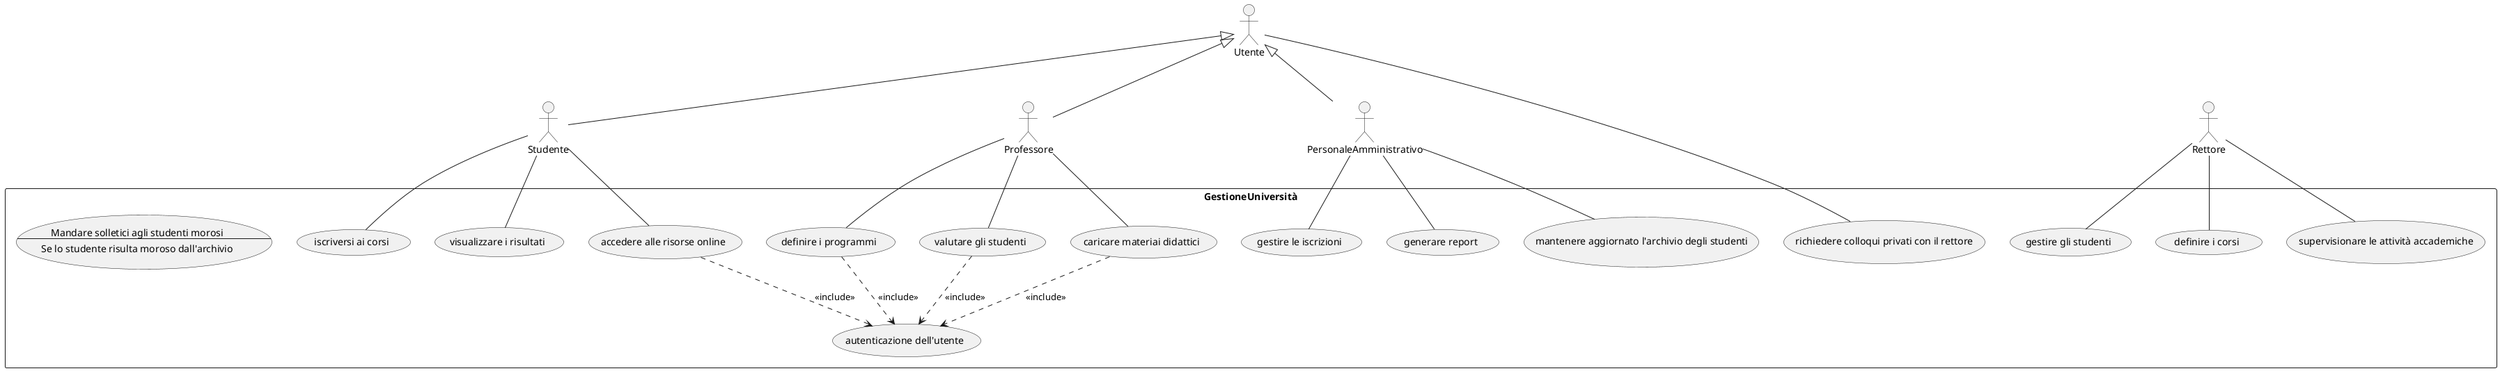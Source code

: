 @startuml
:Utente: as u
:Rettore: as r
:Studente: as s
:Professore: as p
:PersonaleAmministrativo: as pa

rectangle GestioneUniversità {
(gestire gli studenti) as g
(definire i corsi) as d
(supervisionare le attività accademiche) as sup
(richiedere colloqui privati con il rettore) as rich
(iscriversi ai corsi) as sign
(visualizzare i risultati) as view
(accedere alle risorse online) as access
(autenticazione dell'utente) as aut
(definire i programmi) as def
(valutare gli studenti) as val
(caricare materiai didattici) as c
(gestire le iscrizioni) as gi
(generare report) as gr
(mantenere aggiornato l'archivio degli studenti) as ma
usecase ms as "Mandare solletici agli studenti morosi
----
Se lo studente risulta moroso dall'archivio"
}
pa -- gi
pa -- gr
pa -- ma
access ..> aut : <<include>>
def ..> aut : <<include>>
val ..> aut : <<include>>
c ..> aut : <<include>>
s -- access
s -- sign
p -- c
p -- val
p -- def
s -- view
r -- g
r -- d
r -- sup
u -- rich
u <|-- p
u <|-- pa
u <|-- s
@enduml